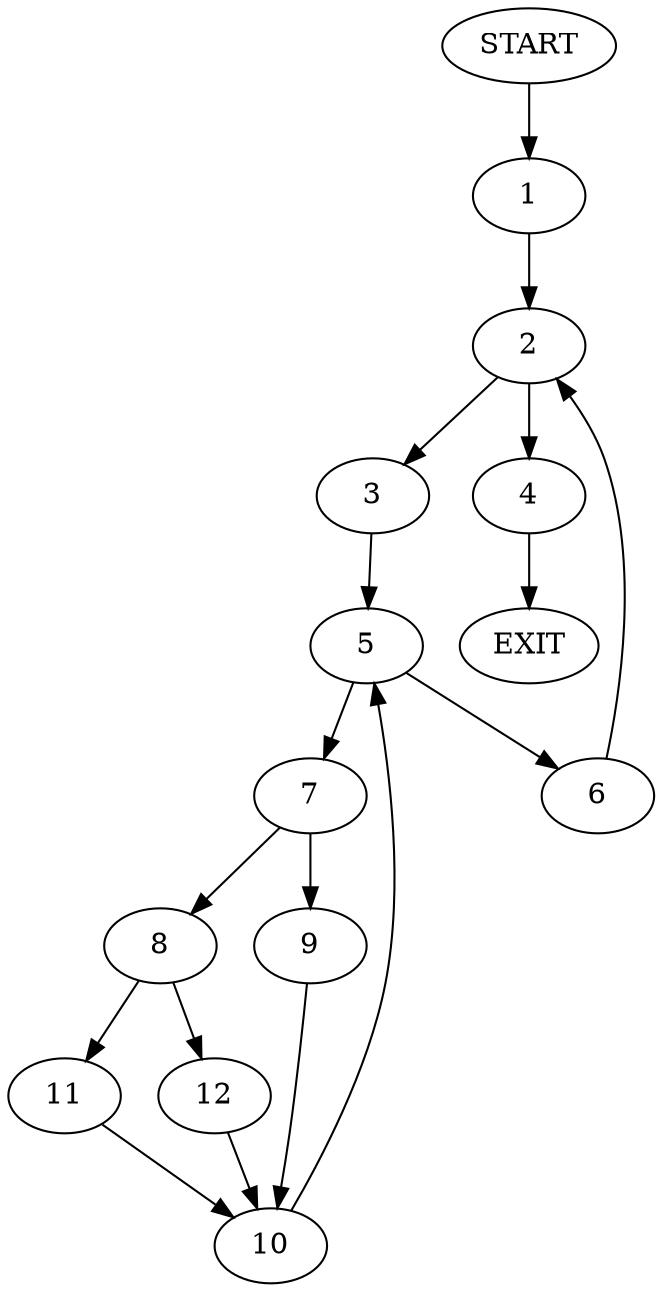 digraph {
0 [label="START"]
13 [label="EXIT"]
0 -> 1
1 -> 2
2 -> 3
2 -> 4
3 -> 5
4 -> 13
5 -> 6
5 -> 7
6 -> 2
7 -> 8
7 -> 9
9 -> 10
8 -> 11
8 -> 12
10 -> 5
11 -> 10
12 -> 10
}
